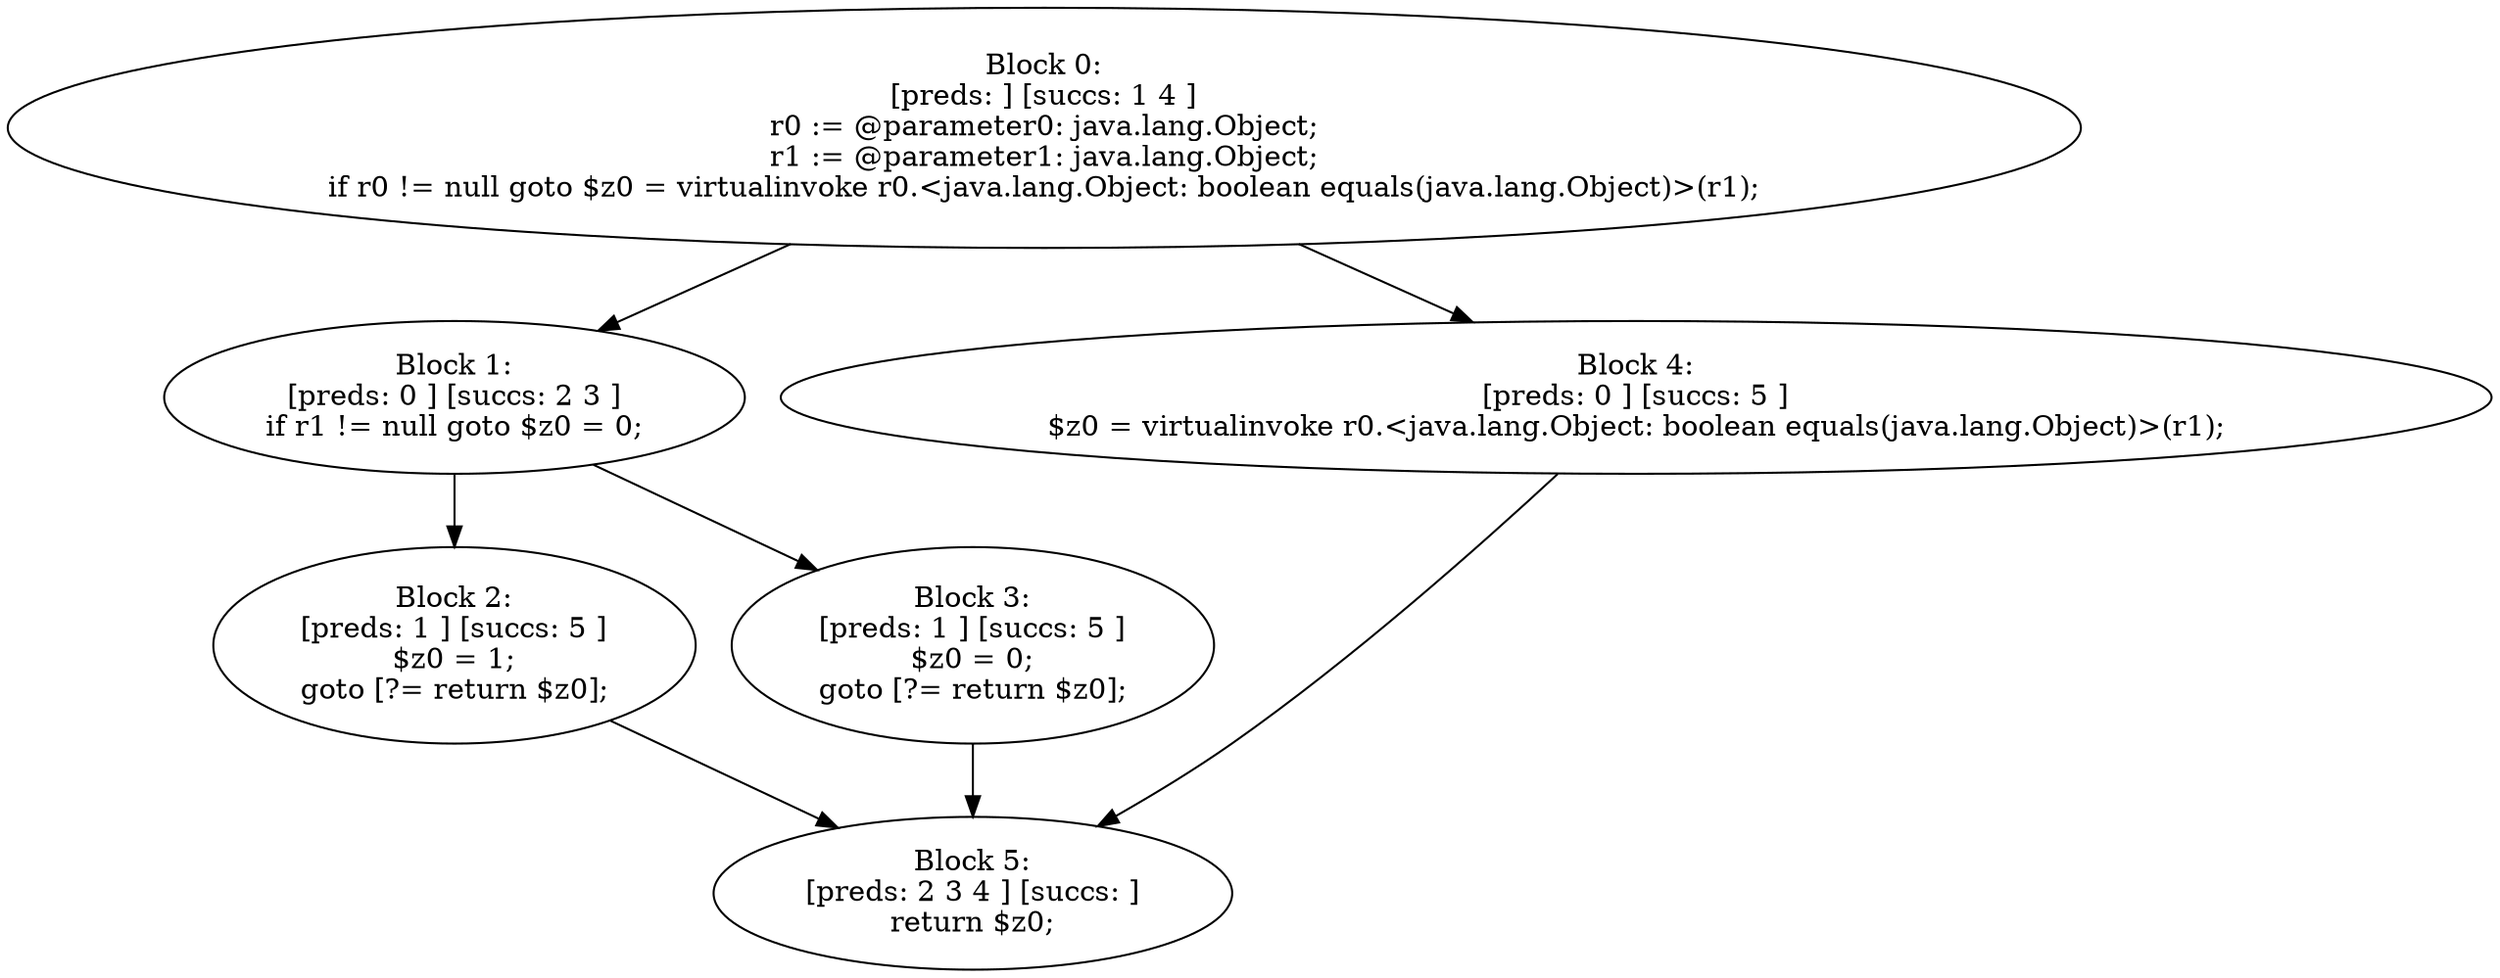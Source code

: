 digraph "unitGraph" {
    "Block 0:
[preds: ] [succs: 1 4 ]
r0 := @parameter0: java.lang.Object;
r1 := @parameter1: java.lang.Object;
if r0 != null goto $z0 = virtualinvoke r0.<java.lang.Object: boolean equals(java.lang.Object)>(r1);
"
    "Block 1:
[preds: 0 ] [succs: 2 3 ]
if r1 != null goto $z0 = 0;
"
    "Block 2:
[preds: 1 ] [succs: 5 ]
$z0 = 1;
goto [?= return $z0];
"
    "Block 3:
[preds: 1 ] [succs: 5 ]
$z0 = 0;
goto [?= return $z0];
"
    "Block 4:
[preds: 0 ] [succs: 5 ]
$z0 = virtualinvoke r0.<java.lang.Object: boolean equals(java.lang.Object)>(r1);
"
    "Block 5:
[preds: 2 3 4 ] [succs: ]
return $z0;
"
    "Block 0:
[preds: ] [succs: 1 4 ]
r0 := @parameter0: java.lang.Object;
r1 := @parameter1: java.lang.Object;
if r0 != null goto $z0 = virtualinvoke r0.<java.lang.Object: boolean equals(java.lang.Object)>(r1);
"->"Block 1:
[preds: 0 ] [succs: 2 3 ]
if r1 != null goto $z0 = 0;
";
    "Block 0:
[preds: ] [succs: 1 4 ]
r0 := @parameter0: java.lang.Object;
r1 := @parameter1: java.lang.Object;
if r0 != null goto $z0 = virtualinvoke r0.<java.lang.Object: boolean equals(java.lang.Object)>(r1);
"->"Block 4:
[preds: 0 ] [succs: 5 ]
$z0 = virtualinvoke r0.<java.lang.Object: boolean equals(java.lang.Object)>(r1);
";
    "Block 1:
[preds: 0 ] [succs: 2 3 ]
if r1 != null goto $z0 = 0;
"->"Block 2:
[preds: 1 ] [succs: 5 ]
$z0 = 1;
goto [?= return $z0];
";
    "Block 1:
[preds: 0 ] [succs: 2 3 ]
if r1 != null goto $z0 = 0;
"->"Block 3:
[preds: 1 ] [succs: 5 ]
$z0 = 0;
goto [?= return $z0];
";
    "Block 2:
[preds: 1 ] [succs: 5 ]
$z0 = 1;
goto [?= return $z0];
"->"Block 5:
[preds: 2 3 4 ] [succs: ]
return $z0;
";
    "Block 3:
[preds: 1 ] [succs: 5 ]
$z0 = 0;
goto [?= return $z0];
"->"Block 5:
[preds: 2 3 4 ] [succs: ]
return $z0;
";
    "Block 4:
[preds: 0 ] [succs: 5 ]
$z0 = virtualinvoke r0.<java.lang.Object: boolean equals(java.lang.Object)>(r1);
"->"Block 5:
[preds: 2 3 4 ] [succs: ]
return $z0;
";
}
